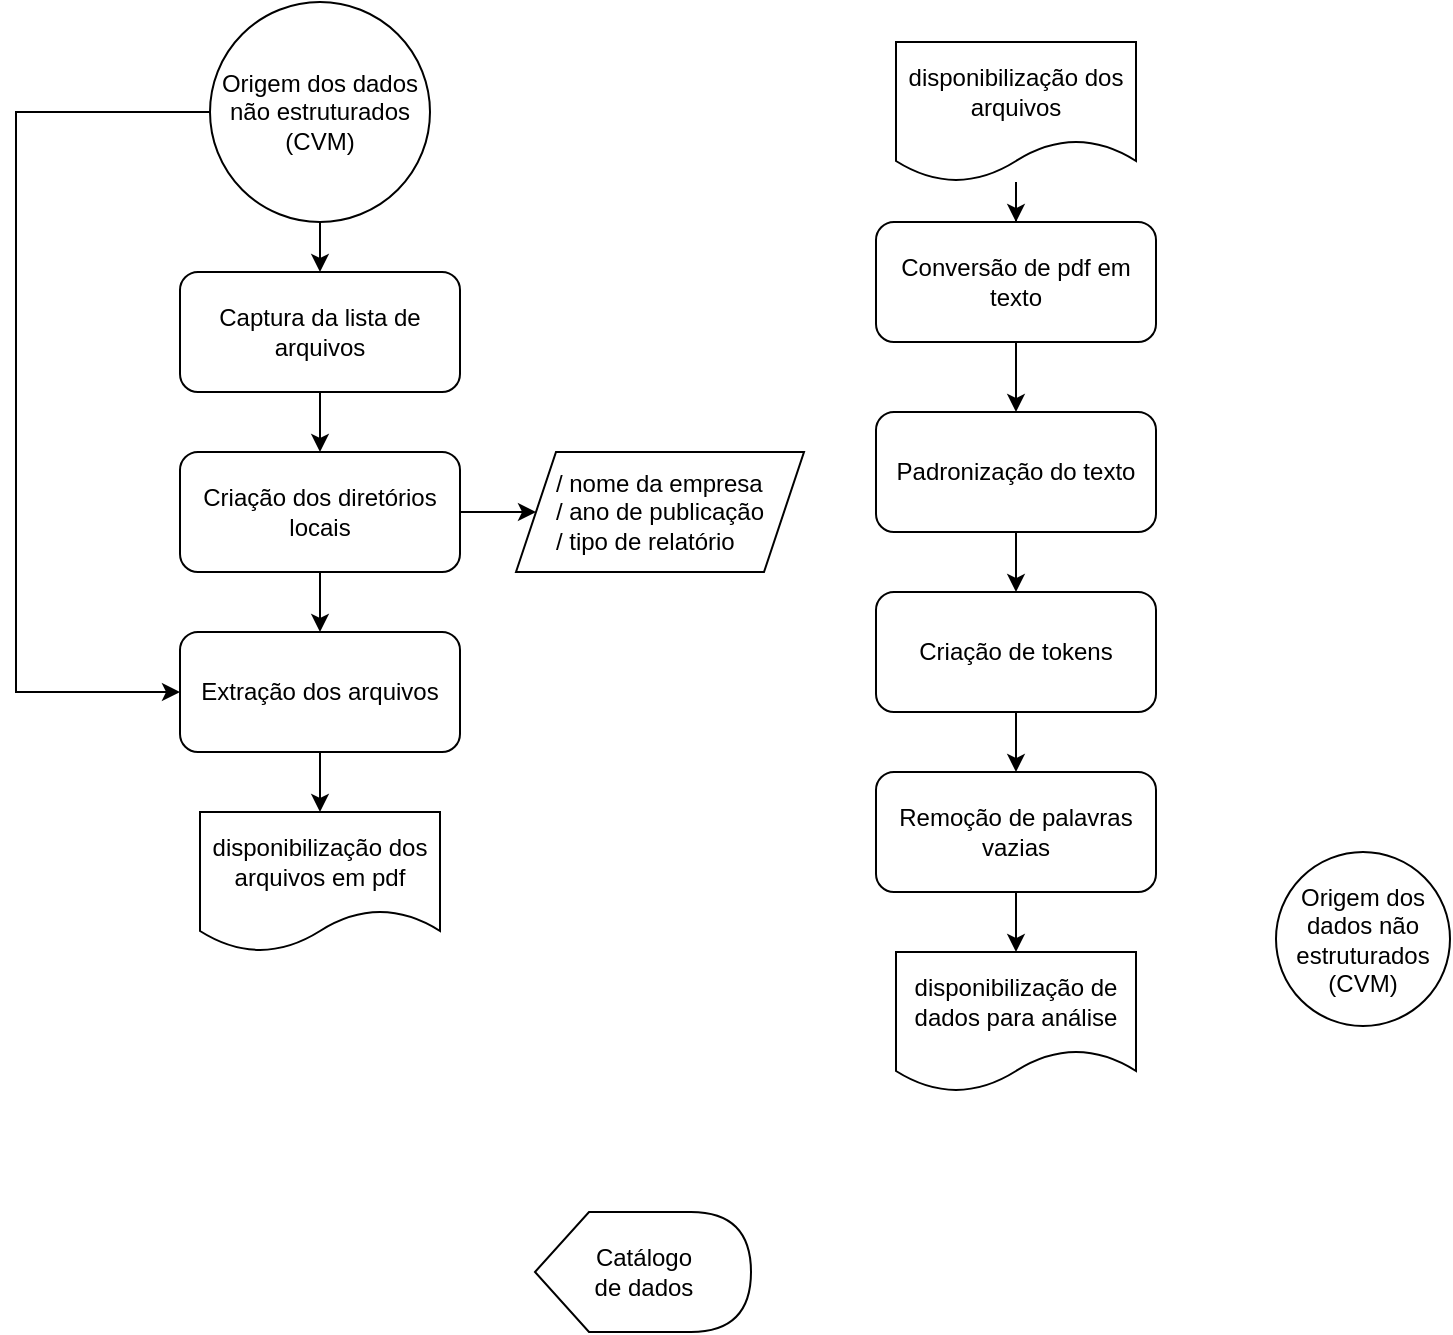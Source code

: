 <mxfile version="21.1.2" type="device" pages="3">
  <diagram id="C5RBs43oDa-KdzZeNtuy" name="Page-1">
    <mxGraphModel dx="2150" dy="1048" grid="1" gridSize="10" guides="1" tooltips="1" connect="1" arrows="1" fold="1" page="1" pageScale="1" pageWidth="827" pageHeight="1169" math="0" shadow="0">
      <root>
        <mxCell id="WIyWlLk6GJQsqaUBKTNV-0" />
        <mxCell id="WIyWlLk6GJQsqaUBKTNV-1" parent="WIyWlLk6GJQsqaUBKTNV-0" />
        <mxCell id="QHly_cku-kJ1tA4OTZKp-12" style="edgeStyle=orthogonalEdgeStyle;rounded=0;orthogonalLoop=1;jettySize=auto;html=1;entryX=0.5;entryY=0;entryDx=0;entryDy=0;" edge="1" parent="WIyWlLk6GJQsqaUBKTNV-1" source="QHly_cku-kJ1tA4OTZKp-0" target="QHly_cku-kJ1tA4OTZKp-1">
          <mxGeometry relative="1" as="geometry" />
        </mxCell>
        <mxCell id="QHly_cku-kJ1tA4OTZKp-15" style="edgeStyle=orthogonalEdgeStyle;rounded=0;orthogonalLoop=1;jettySize=auto;html=1;entryX=0;entryY=0.5;entryDx=0;entryDy=0;" edge="1" parent="WIyWlLk6GJQsqaUBKTNV-1" source="QHly_cku-kJ1tA4OTZKp-0" target="QHly_cku-kJ1tA4OTZKp-9">
          <mxGeometry relative="1" as="geometry">
            <Array as="points">
              <mxPoint x="30" y="100" />
              <mxPoint x="30" y="390" />
            </Array>
          </mxGeometry>
        </mxCell>
        <mxCell id="QHly_cku-kJ1tA4OTZKp-0" value="Origem dos dados não estruturados&lt;br&gt;(CVM)" style="ellipse;whiteSpace=wrap;html=1;aspect=fixed;" vertex="1" parent="WIyWlLk6GJQsqaUBKTNV-1">
          <mxGeometry x="127" y="45" width="110" height="110" as="geometry" />
        </mxCell>
        <mxCell id="QHly_cku-kJ1tA4OTZKp-6" style="edgeStyle=orthogonalEdgeStyle;rounded=0;orthogonalLoop=1;jettySize=auto;html=1;entryX=0.5;entryY=0;entryDx=0;entryDy=0;" edge="1" parent="WIyWlLk6GJQsqaUBKTNV-1" source="QHly_cku-kJ1tA4OTZKp-1" target="QHly_cku-kJ1tA4OTZKp-5">
          <mxGeometry relative="1" as="geometry" />
        </mxCell>
        <mxCell id="QHly_cku-kJ1tA4OTZKp-1" value="Captura da lista de arquivos" style="rounded=1;whiteSpace=wrap;html=1;" vertex="1" parent="WIyWlLk6GJQsqaUBKTNV-1">
          <mxGeometry x="112" y="180" width="140" height="60" as="geometry" />
        </mxCell>
        <mxCell id="QHly_cku-kJ1tA4OTZKp-13" value="" style="edgeStyle=orthogonalEdgeStyle;rounded=0;orthogonalLoop=1;jettySize=auto;html=1;" edge="1" parent="WIyWlLk6GJQsqaUBKTNV-1" source="QHly_cku-kJ1tA4OTZKp-5" target="QHly_cku-kJ1tA4OTZKp-7">
          <mxGeometry relative="1" as="geometry" />
        </mxCell>
        <mxCell id="QHly_cku-kJ1tA4OTZKp-14" value="" style="edgeStyle=orthogonalEdgeStyle;rounded=0;orthogonalLoop=1;jettySize=auto;html=1;" edge="1" parent="WIyWlLk6GJQsqaUBKTNV-1" source="QHly_cku-kJ1tA4OTZKp-5" target="QHly_cku-kJ1tA4OTZKp-9">
          <mxGeometry relative="1" as="geometry" />
        </mxCell>
        <mxCell id="QHly_cku-kJ1tA4OTZKp-5" value="Criação dos diretórios locais" style="rounded=1;whiteSpace=wrap;html=1;" vertex="1" parent="WIyWlLk6GJQsqaUBKTNV-1">
          <mxGeometry x="112" y="270" width="140" height="60" as="geometry" />
        </mxCell>
        <mxCell id="QHly_cku-kJ1tA4OTZKp-7" value="&lt;div style=&quot;text-align: left;&quot;&gt;&lt;span style=&quot;background-color: initial;&quot;&gt;/ nome da empresa&lt;/span&gt;&lt;/div&gt;&lt;div style=&quot;text-align: left;&quot;&gt;&lt;span style=&quot;background-color: initial;&quot;&gt;/ ano de publicação&lt;/span&gt;&lt;/div&gt;&lt;div style=&quot;text-align: left;&quot;&gt;&lt;span style=&quot;background-color: initial;&quot;&gt;/ tipo de relatório&lt;/span&gt;&lt;/div&gt;" style="shape=parallelogram;perimeter=parallelogramPerimeter;whiteSpace=wrap;html=1;fixedSize=1;" vertex="1" parent="WIyWlLk6GJQsqaUBKTNV-1">
          <mxGeometry x="280" y="270" width="144" height="60" as="geometry" />
        </mxCell>
        <mxCell id="QHly_cku-kJ1tA4OTZKp-19" style="edgeStyle=orthogonalEdgeStyle;rounded=0;orthogonalLoop=1;jettySize=auto;html=1;entryX=0.5;entryY=0;entryDx=0;entryDy=0;" edge="1" parent="WIyWlLk6GJQsqaUBKTNV-1" source="QHly_cku-kJ1tA4OTZKp-9" target="QHly_cku-kJ1tA4OTZKp-16">
          <mxGeometry relative="1" as="geometry">
            <mxPoint x="182" y="440" as="targetPoint" />
          </mxGeometry>
        </mxCell>
        <mxCell id="QHly_cku-kJ1tA4OTZKp-9" value="Extração dos arquivos" style="rounded=1;whiteSpace=wrap;html=1;" vertex="1" parent="WIyWlLk6GJQsqaUBKTNV-1">
          <mxGeometry x="112" y="360" width="140" height="60" as="geometry" />
        </mxCell>
        <mxCell id="QHly_cku-kJ1tA4OTZKp-16" value="disponibilização dos arquivos em pdf" style="shape=document;whiteSpace=wrap;html=1;boundedLbl=1;" vertex="1" parent="WIyWlLk6GJQsqaUBKTNV-1">
          <mxGeometry x="122" y="450" width="120" height="70" as="geometry" />
        </mxCell>
        <mxCell id="QHly_cku-kJ1tA4OTZKp-22" style="edgeStyle=orthogonalEdgeStyle;rounded=0;orthogonalLoop=1;jettySize=auto;html=1;" edge="1" parent="WIyWlLk6GJQsqaUBKTNV-1" source="QHly_cku-kJ1tA4OTZKp-20" target="QHly_cku-kJ1tA4OTZKp-21">
          <mxGeometry relative="1" as="geometry" />
        </mxCell>
        <mxCell id="QHly_cku-kJ1tA4OTZKp-20" value="disponibilização dos arquivos" style="shape=document;whiteSpace=wrap;html=1;boundedLbl=1;" vertex="1" parent="WIyWlLk6GJQsqaUBKTNV-1">
          <mxGeometry x="470" y="65" width="120" height="70" as="geometry" />
        </mxCell>
        <mxCell id="QHly_cku-kJ1tA4OTZKp-24" style="edgeStyle=orthogonalEdgeStyle;rounded=0;orthogonalLoop=1;jettySize=auto;html=1;entryX=0.5;entryY=0;entryDx=0;entryDy=0;" edge="1" parent="WIyWlLk6GJQsqaUBKTNV-1" source="QHly_cku-kJ1tA4OTZKp-21" target="QHly_cku-kJ1tA4OTZKp-23">
          <mxGeometry relative="1" as="geometry" />
        </mxCell>
        <mxCell id="QHly_cku-kJ1tA4OTZKp-21" value="Conversão de pdf em texto" style="rounded=1;whiteSpace=wrap;html=1;" vertex="1" parent="WIyWlLk6GJQsqaUBKTNV-1">
          <mxGeometry x="460" y="155" width="140" height="60" as="geometry" />
        </mxCell>
        <mxCell id="QHly_cku-kJ1tA4OTZKp-26" value="" style="edgeStyle=orthogonalEdgeStyle;rounded=0;orthogonalLoop=1;jettySize=auto;html=1;" edge="1" parent="WIyWlLk6GJQsqaUBKTNV-1" source="QHly_cku-kJ1tA4OTZKp-23" target="QHly_cku-kJ1tA4OTZKp-25">
          <mxGeometry relative="1" as="geometry" />
        </mxCell>
        <mxCell id="QHly_cku-kJ1tA4OTZKp-23" value="Padronização do texto" style="rounded=1;whiteSpace=wrap;html=1;" vertex="1" parent="WIyWlLk6GJQsqaUBKTNV-1">
          <mxGeometry x="460" y="250" width="140" height="60" as="geometry" />
        </mxCell>
        <mxCell id="QHly_cku-kJ1tA4OTZKp-28" value="" style="edgeStyle=orthogonalEdgeStyle;rounded=0;orthogonalLoop=1;jettySize=auto;html=1;" edge="1" parent="WIyWlLk6GJQsqaUBKTNV-1" source="QHly_cku-kJ1tA4OTZKp-25" target="QHly_cku-kJ1tA4OTZKp-27">
          <mxGeometry relative="1" as="geometry" />
        </mxCell>
        <mxCell id="QHly_cku-kJ1tA4OTZKp-25" value="Criação de tokens" style="rounded=1;whiteSpace=wrap;html=1;" vertex="1" parent="WIyWlLk6GJQsqaUBKTNV-1">
          <mxGeometry x="460" y="340" width="140" height="60" as="geometry" />
        </mxCell>
        <mxCell id="QHly_cku-kJ1tA4OTZKp-31" value="" style="edgeStyle=orthogonalEdgeStyle;rounded=0;orthogonalLoop=1;jettySize=auto;html=1;" edge="1" parent="WIyWlLk6GJQsqaUBKTNV-1" source="QHly_cku-kJ1tA4OTZKp-27" target="QHly_cku-kJ1tA4OTZKp-30">
          <mxGeometry relative="1" as="geometry" />
        </mxCell>
        <mxCell id="QHly_cku-kJ1tA4OTZKp-27" value="Remoção de palavras vazias" style="rounded=1;whiteSpace=wrap;html=1;" vertex="1" parent="WIyWlLk6GJQsqaUBKTNV-1">
          <mxGeometry x="460" y="430" width="140" height="60" as="geometry" />
        </mxCell>
        <mxCell id="QHly_cku-kJ1tA4OTZKp-30" value="disponibilização de dados para análise" style="shape=document;whiteSpace=wrap;html=1;boundedLbl=1;" vertex="1" parent="WIyWlLk6GJQsqaUBKTNV-1">
          <mxGeometry x="470" y="520" width="120" height="70" as="geometry" />
        </mxCell>
        <mxCell id="QHly_cku-kJ1tA4OTZKp-32" value="Origem dos dados não estruturados&lt;br&gt;(CVM)" style="ellipse;whiteSpace=wrap;html=1;aspect=fixed;" vertex="1" parent="WIyWlLk6GJQsqaUBKTNV-1">
          <mxGeometry x="660" y="470" width="87" height="87" as="geometry" />
        </mxCell>
        <mxCell id="QHly_cku-kJ1tA4OTZKp-34" value="Catálogo &lt;br&gt;de dados" style="shape=display;whiteSpace=wrap;html=1;" vertex="1" parent="WIyWlLk6GJQsqaUBKTNV-1">
          <mxGeometry x="289.5" y="650" width="108" height="60" as="geometry" />
        </mxCell>
      </root>
    </mxGraphModel>
  </diagram>
  <diagram name="Cópia do Page-1" id="XrjggF-RaWQzTPlZgBDG">
    <mxGraphModel dx="890" dy="434" grid="0" gridSize="10" guides="1" tooltips="1" connect="1" arrows="1" fold="1" page="1" pageScale="1" pageWidth="827" pageHeight="1169" math="0" shadow="0">
      <root>
        <mxCell id="VYoXQraCpIEWYcWsQvlM-0" />
        <mxCell id="VYoXQraCpIEWYcWsQvlM-1" parent="VYoXQraCpIEWYcWsQvlM-0" />
        <mxCell id="kvxQs68_xYoqVXhKDrW5-0" value="" style="edgeStyle=orthogonalEdgeStyle;rounded=0;orthogonalLoop=1;jettySize=auto;html=1;" edge="1" parent="VYoXQraCpIEWYcWsQvlM-1" source="VYoXQraCpIEWYcWsQvlM-4" target="VYoXQraCpIEWYcWsQvlM-6">
          <mxGeometry relative="1" as="geometry" />
        </mxCell>
        <mxCell id="VYoXQraCpIEWYcWsQvlM-4" value="Origem dos relatórios financeiros&lt;br&gt;(CVM)" style="ellipse;whiteSpace=wrap;html=1;aspect=fixed;" vertex="1" parent="VYoXQraCpIEWYcWsQvlM-1">
          <mxGeometry x="50" y="45" width="110" height="110" as="geometry" />
        </mxCell>
        <mxCell id="kvxQs68_xYoqVXhKDrW5-1" value="" style="edgeStyle=orthogonalEdgeStyle;rounded=0;orthogonalLoop=1;jettySize=auto;html=1;" edge="1" parent="VYoXQraCpIEWYcWsQvlM-1" source="VYoXQraCpIEWYcWsQvlM-6" target="VYoXQraCpIEWYcWsQvlM-9">
          <mxGeometry relative="1" as="geometry" />
        </mxCell>
        <mxCell id="VYoXQraCpIEWYcWsQvlM-6" value="Captura da lista de relatórios" style="rounded=1;whiteSpace=wrap;html=1;" vertex="1" parent="VYoXQraCpIEWYcWsQvlM-1">
          <mxGeometry x="210" y="70" width="140" height="60" as="geometry" />
        </mxCell>
        <mxCell id="VYoXQraCpIEWYcWsQvlM-7" value="" style="edgeStyle=orthogonalEdgeStyle;rounded=0;orthogonalLoop=1;jettySize=auto;html=1;" edge="1" parent="VYoXQraCpIEWYcWsQvlM-1" source="VYoXQraCpIEWYcWsQvlM-9" target="VYoXQraCpIEWYcWsQvlM-10">
          <mxGeometry relative="1" as="geometry" />
        </mxCell>
        <mxCell id="kvxQs68_xYoqVXhKDrW5-2" value="" style="edgeStyle=orthogonalEdgeStyle;rounded=0;orthogonalLoop=1;jettySize=auto;html=1;" edge="1" parent="VYoXQraCpIEWYcWsQvlM-1" source="VYoXQraCpIEWYcWsQvlM-9" target="VYoXQraCpIEWYcWsQvlM-12">
          <mxGeometry relative="1" as="geometry" />
        </mxCell>
        <mxCell id="VYoXQraCpIEWYcWsQvlM-9" value="Criação dos diretórios locais" style="rounded=1;whiteSpace=wrap;html=1;" vertex="1" parent="VYoXQraCpIEWYcWsQvlM-1">
          <mxGeometry x="397.5" y="70" width="140" height="60" as="geometry" />
        </mxCell>
        <mxCell id="VYoXQraCpIEWYcWsQvlM-10" value="&lt;div style=&quot;text-align: left;&quot;&gt;&lt;span style=&quot;background-color: initial;&quot;&gt;/ nome da empresa&lt;/span&gt;&lt;/div&gt;&lt;div style=&quot;text-align: left;&quot;&gt;&lt;span style=&quot;background-color: initial;&quot;&gt;/ ano de publicação&lt;/span&gt;&lt;/div&gt;&lt;div style=&quot;text-align: left;&quot;&gt;&lt;span style=&quot;background-color: initial;&quot;&gt;/ tipo de relatório&lt;/span&gt;&lt;/div&gt;" style="shape=parallelogram;perimeter=parallelogramPerimeter;whiteSpace=wrap;html=1;fixedSize=1;" vertex="1" parent="VYoXQraCpIEWYcWsQvlM-1">
          <mxGeometry x="395.5" y="180" width="144" height="60" as="geometry" />
        </mxCell>
        <mxCell id="VYoXQraCpIEWYcWsQvlM-11" style="edgeStyle=orthogonalEdgeStyle;rounded=0;orthogonalLoop=1;jettySize=auto;html=1;entryX=0.5;entryY=0;entryDx=0;entryDy=0;" edge="1" parent="VYoXQraCpIEWYcWsQvlM-1" source="VYoXQraCpIEWYcWsQvlM-12" target="VYoXQraCpIEWYcWsQvlM-13">
          <mxGeometry relative="1" as="geometry">
            <mxPoint x="182" y="440" as="targetPoint" />
          </mxGeometry>
        </mxCell>
        <mxCell id="VYoXQraCpIEWYcWsQvlM-12" value="Extração dos relatórios" style="rounded=1;whiteSpace=wrap;html=1;" vertex="1" parent="VYoXQraCpIEWYcWsQvlM-1">
          <mxGeometry x="570" y="70" width="140" height="60" as="geometry" />
        </mxCell>
        <mxCell id="VYoXQraCpIEWYcWsQvlM-13" value="disponibilização dos relatórios em pdf" style="shape=document;whiteSpace=wrap;html=1;boundedLbl=1;" vertex="1" parent="VYoXQraCpIEWYcWsQvlM-1">
          <mxGeometry x="580" y="190" width="120" height="70" as="geometry" />
        </mxCell>
        <mxCell id="VYoXQraCpIEWYcWsQvlM-14" style="edgeStyle=orthogonalEdgeStyle;rounded=0;orthogonalLoop=1;jettySize=auto;html=1;" edge="1" parent="VYoXQraCpIEWYcWsQvlM-1" source="VYoXQraCpIEWYcWsQvlM-15" target="VYoXQraCpIEWYcWsQvlM-17">
          <mxGeometry relative="1" as="geometry" />
        </mxCell>
        <mxCell id="VYoXQraCpIEWYcWsQvlM-15" value="disponibilização dos arquivos" style="shape=document;whiteSpace=wrap;html=1;boundedLbl=1;" vertex="1" parent="VYoXQraCpIEWYcWsQvlM-1">
          <mxGeometry x="148" y="496" width="120" height="70" as="geometry" />
        </mxCell>
        <mxCell id="kvxQs68_xYoqVXhKDrW5-3" value="" style="edgeStyle=orthogonalEdgeStyle;rounded=0;orthogonalLoop=1;jettySize=auto;html=1;" edge="1" parent="VYoXQraCpIEWYcWsQvlM-1" source="VYoXQraCpIEWYcWsQvlM-17" target="VYoXQraCpIEWYcWsQvlM-19">
          <mxGeometry relative="1" as="geometry" />
        </mxCell>
        <mxCell id="VYoXQraCpIEWYcWsQvlM-17" value="Conversão de pdf em texto" style="rounded=1;whiteSpace=wrap;html=1;" vertex="1" parent="VYoXQraCpIEWYcWsQvlM-1">
          <mxGeometry x="138" y="387" width="140" height="65" as="geometry" />
        </mxCell>
        <mxCell id="VYoXQraCpIEWYcWsQvlM-18" value="" style="edgeStyle=orthogonalEdgeStyle;rounded=0;orthogonalLoop=1;jettySize=auto;html=1;" edge="1" parent="VYoXQraCpIEWYcWsQvlM-1" source="VYoXQraCpIEWYcWsQvlM-19" target="VYoXQraCpIEWYcWsQvlM-21">
          <mxGeometry relative="1" as="geometry" />
        </mxCell>
        <mxCell id="VYoXQraCpIEWYcWsQvlM-19" value="Padronização do texto" style="rounded=1;whiteSpace=wrap;html=1;" vertex="1" parent="VYoXQraCpIEWYcWsQvlM-1">
          <mxGeometry x="319" y="389" width="140" height="62" as="geometry" />
        </mxCell>
        <mxCell id="kvxQs68_xYoqVXhKDrW5-4" value="" style="edgeStyle=orthogonalEdgeStyle;rounded=0;orthogonalLoop=1;jettySize=auto;html=1;" edge="1" parent="VYoXQraCpIEWYcWsQvlM-1" source="VYoXQraCpIEWYcWsQvlM-21" target="VYoXQraCpIEWYcWsQvlM-23">
          <mxGeometry relative="1" as="geometry" />
        </mxCell>
        <mxCell id="VYoXQraCpIEWYcWsQvlM-21" value="Criação de tokens" style="rounded=1;whiteSpace=wrap;html=1;" vertex="1" parent="VYoXQraCpIEWYcWsQvlM-1">
          <mxGeometry x="492" y="390" width="140" height="60" as="geometry" />
        </mxCell>
        <mxCell id="kvxQs68_xYoqVXhKDrW5-5" value="" style="edgeStyle=orthogonalEdgeStyle;rounded=0;orthogonalLoop=1;jettySize=auto;html=1;" edge="1" parent="VYoXQraCpIEWYcWsQvlM-1" source="VYoXQraCpIEWYcWsQvlM-23" target="VYoXQraCpIEWYcWsQvlM-24">
          <mxGeometry relative="1" as="geometry" />
        </mxCell>
        <mxCell id="VYoXQraCpIEWYcWsQvlM-23" value="Remoção de palavras vazias" style="rounded=1;whiteSpace=wrap;html=1;" vertex="1" parent="VYoXQraCpIEWYcWsQvlM-1">
          <mxGeometry x="670" y="390" width="140" height="60" as="geometry" />
        </mxCell>
        <mxCell id="VYoXQraCpIEWYcWsQvlM-24" value="disponibilização de dados para análise" style="shape=document;whiteSpace=wrap;html=1;boundedLbl=1;" vertex="1" parent="VYoXQraCpIEWYcWsQvlM-1">
          <mxGeometry x="680" y="506" width="120" height="70" as="geometry" />
        </mxCell>
        <mxCell id="VYoXQraCpIEWYcWsQvlM-26" value="Catálogo &lt;br&gt;de dados" style="shape=display;whiteSpace=wrap;html=1;" vertex="1" parent="VYoXQraCpIEWYcWsQvlM-1">
          <mxGeometry x="289" y="952" width="108" height="60" as="geometry" />
        </mxCell>
        <mxCell id="kvxQs68_xYoqVXhKDrW5-10" style="edgeStyle=orthogonalEdgeStyle;rounded=0;orthogonalLoop=1;jettySize=auto;html=1;" edge="1" parent="VYoXQraCpIEWYcWsQvlM-1" source="kvxQs68_xYoqVXhKDrW5-7">
          <mxGeometry relative="1" as="geometry">
            <mxPoint x="320.118" y="841.412" as="targetPoint" />
          </mxGeometry>
        </mxCell>
        <mxCell id="kvxQs68_xYoqVXhKDrW5-7" value="disponibilização dos arquivos" style="shape=document;whiteSpace=wrap;html=1;boundedLbl=1;" vertex="1" parent="VYoXQraCpIEWYcWsQvlM-1">
          <mxGeometry x="163" y="742" width="120" height="70" as="geometry" />
        </mxCell>
        <mxCell id="kvxQs68_xYoqVXhKDrW5-11" style="edgeStyle=orthogonalEdgeStyle;rounded=0;orthogonalLoop=1;jettySize=auto;html=1;" edge="1" parent="VYoXQraCpIEWYcWsQvlM-1">
          <mxGeometry relative="1" as="geometry">
            <mxPoint x="361" y="842" as="targetPoint" />
            <mxPoint x="397.5" y="775" as="sourcePoint" />
          </mxGeometry>
        </mxCell>
        <mxCell id="kvxQs68_xYoqVXhKDrW5-8" value="disponibilização de dados para análise" style="shape=document;whiteSpace=wrap;html=1;boundedLbl=1;" vertex="1" parent="VYoXQraCpIEWYcWsQvlM-1">
          <mxGeometry x="397.5" y="743" width="120" height="70" as="geometry" />
        </mxCell>
        <mxCell id="kvxQs68_xYoqVXhKDrW5-13" value="" style="edgeStyle=orthogonalEdgeStyle;rounded=0;orthogonalLoop=1;jettySize=auto;html=1;" edge="1" parent="VYoXQraCpIEWYcWsQvlM-1" source="kvxQs68_xYoqVXhKDrW5-9" target="VYoXQraCpIEWYcWsQvlM-26">
          <mxGeometry relative="1" as="geometry" />
        </mxCell>
        <mxCell id="kvxQs68_xYoqVXhKDrW5-9" value="Catalogação dos arquivos e dados" style="rounded=1;whiteSpace=wrap;html=1;" vertex="1" parent="VYoXQraCpIEWYcWsQvlM-1">
          <mxGeometry x="273" y="843" width="140" height="62" as="geometry" />
        </mxCell>
      </root>
    </mxGraphModel>
  </diagram>
  <diagram id="jv9fjiyloSt1m6qKhNs6" name="Página-2">
    <mxGraphModel dx="1000" dy="599" grid="0" gridSize="10" guides="1" tooltips="1" connect="1" arrows="1" fold="1" page="1" pageScale="1" pageWidth="827" pageHeight="1169" math="0" shadow="0">
      <root>
        <mxCell id="0" />
        <mxCell id="1" parent="0" />
        <mxCell id="ZCzI_yh4BXFCKGwBEh-x-1" value="Portal de dados abertos&amp;nbsp;&lt;br&gt;CVM" style="verticalAlign=top;align=left;spacingTop=8;spacingLeft=2;spacingRight=12;shape=cube;size=10;direction=south;fontStyle=4;html=1;whiteSpace=wrap;" vertex="1" parent="1">
          <mxGeometry x="67" y="123" width="310" height="190" as="geometry" />
        </mxCell>
        <mxCell id="ZCzI_yh4BXFCKGwBEh-x-2" value="&amp;nbsp;/conjunto de dados&lt;br&gt;&amp;nbsp; &amp;nbsp;/Companhias&lt;br&gt;&amp;nbsp; &amp;nbsp; &amp;nbsp; /Documentos periodicos(IPE)&lt;br&gt;&lt;span style=&quot;white-space: pre;&quot;&gt;	&lt;/span&gt;&amp;nbsp;/Ata&lt;br&gt;&lt;span style=&quot;white-space: pre;&quot;&gt;	&lt;/span&gt;&amp;nbsp;/Relatorios dados economico financeiro&lt;br&gt;&amp;nbsp; &amp;nbsp; &amp;nbsp; /Formulario de referencia(FRE)" style="html=1;whiteSpace=wrap;align=left;" vertex="1" parent="1">
          <mxGeometry x="97" y="183" width="250" height="110" as="geometry" />
        </mxCell>
        <mxCell id="ZCzI_yh4BXFCKGwBEh-x-3" value="Notebook" style="verticalAlign=top;align=left;spacingTop=8;spacingLeft=2;spacingRight=12;shape=cube;size=10;direction=south;fontStyle=4;html=1;whiteSpace=wrap;" vertex="1" parent="1">
          <mxGeometry x="37" y="433" width="460" height="290" as="geometry" />
        </mxCell>
        <mxCell id="ZCzI_yh4BXFCKGwBEh-x-11" style="edgeStyle=orthogonalEdgeStyle;rounded=0;orthogonalLoop=1;jettySize=auto;html=1;" edge="1" parent="1" source="ZCzI_yh4BXFCKGwBEh-x-10" target="ZCzI_yh4BXFCKGwBEh-x-2">
          <mxGeometry relative="1" as="geometry" />
        </mxCell>
        <mxCell id="ZCzI_yh4BXFCKGwBEh-x-15" style="edgeStyle=orthogonalEdgeStyle;rounded=0;orthogonalLoop=1;jettySize=auto;html=1;" edge="1" parent="1" source="ZCzI_yh4BXFCKGwBEh-x-10" target="ZCzI_yh4BXFCKGwBEh-x-12">
          <mxGeometry relative="1" as="geometry" />
        </mxCell>
        <mxCell id="ZCzI_yh4BXFCKGwBEh-x-10" value="download_doc&lt;br&gt;.py" style="shape=module;align=center;spacingLeft=20;align=center;verticalAlign=top;whiteSpace=wrap;html=1;fillColor=#FFFFCC;" vertex="1" parent="1">
          <mxGeometry x="162" y="503" width="120" height="50" as="geometry" />
        </mxCell>
        <mxCell id="ZCzI_yh4BXFCKGwBEh-x-16" style="edgeStyle=orthogonalEdgeStyle;rounded=0;orthogonalLoop=1;jettySize=auto;html=1;entryX=1;entryY=0.5;entryDx=0;entryDy=0;" edge="1" parent="1" source="ZCzI_yh4BXFCKGwBEh-x-12" target="ZCzI_yh4BXFCKGwBEh-x-10">
          <mxGeometry relative="1" as="geometry" />
        </mxCell>
        <mxCell id="ZCzI_yh4BXFCKGwBEh-x-12" value="Lista de documentos&lt;br&gt;.csv" style="html=1;whiteSpace=wrap;fillColor=#CCFFFF;" vertex="1" parent="1">
          <mxGeometry x="357" y="508" width="120" height="40" as="geometry" />
        </mxCell>
        <mxCell id="ZCzI_yh4BXFCKGwBEh-x-18" value="filesystem&lt;br&gt;/empresa/ano/" style="verticalAlign=top;align=left;spacingTop=8;spacingLeft=2;spacingRight=12;shape=cube;size=10;direction=south;fontStyle=4;html=1;whiteSpace=wrap;" vertex="1" parent="1">
          <mxGeometry x="296" y="583" width="190" height="140" as="geometry" />
        </mxCell>
        <mxCell id="ZCzI_yh4BXFCKGwBEh-x-17" value="documento&lt;br&gt;.pdf" style="html=1;whiteSpace=wrap;fillColor=#CCFFFF;" vertex="1" parent="1">
          <mxGeometry x="341" y="643" width="120" height="40" as="geometry" />
        </mxCell>
        <mxCell id="ZCzI_yh4BXFCKGwBEh-x-19" style="edgeStyle=orthogonalEdgeStyle;rounded=0;orthogonalLoop=1;jettySize=auto;html=1;entryX=0;entryY=0.5;entryDx=0;entryDy=0;" edge="1" parent="1" source="ZCzI_yh4BXFCKGwBEh-x-10" target="ZCzI_yh4BXFCKGwBEh-x-17">
          <mxGeometry relative="1" as="geometry">
            <Array as="points">
              <mxPoint x="237" y="663" />
            </Array>
          </mxGeometry>
        </mxCell>
        <mxCell id="ZCzI_yh4BXFCKGwBEh-x-20" value="1" style="ellipse;whiteSpace=wrap;html=1;aspect=fixed;" vertex="1" parent="1">
          <mxGeometry x="237" y="360" width="24" height="24" as="geometry" />
        </mxCell>
        <mxCell id="ZCzI_yh4BXFCKGwBEh-x-21" value="2" style="ellipse;whiteSpace=wrap;html=1;aspect=fixed;" vertex="1" parent="1">
          <mxGeometry x="308" y="490" width="24" height="24" as="geometry" />
        </mxCell>
        <mxCell id="ZCzI_yh4BXFCKGwBEh-x-22" value="3" style="ellipse;whiteSpace=wrap;html=1;aspect=fixed;" vertex="1" parent="1">
          <mxGeometry x="255" y="627" width="24" height="24" as="geometry" />
        </mxCell>
        <mxCell id="ZCzI_yh4BXFCKGwBEh-x-26" value="&lt;font style=&quot;font-size: 16px;&quot;&gt;Conecta ao portal de dados cvm&lt;br&gt;&lt;/font&gt;" style="text;html=1;align=left;verticalAlign=middle;resizable=0;points=[];autosize=1;strokeColor=none;fillColor=none;" vertex="1" parent="1">
          <mxGeometry x="494" y="175" width="248" height="31" as="geometry" />
        </mxCell>
        <mxCell id="ZCzI_yh4BXFCKGwBEh-x-27" value="&lt;span style=&quot;font-size: 16px;&quot;&gt;Baixa .csv contendo a&lt;br&gt;relação de links e documentos&lt;/span&gt;" style="text;html=1;align=left;verticalAlign=middle;resizable=0;points=[];autosize=1;strokeColor=none;fillColor=none;" vertex="1" parent="1">
          <mxGeometry x="494" y="226" width="234" height="50" as="geometry" />
        </mxCell>
        <mxCell id="ZCzI_yh4BXFCKGwBEh-x-29" value="&lt;font style=&quot;font-size: 16px;&quot;&gt;Baixa o arquivo a &lt;br&gt;partir do seu respectivo link&lt;br&gt;&lt;/font&gt;" style="text;html=1;align=left;verticalAlign=middle;resizable=0;points=[];autosize=1;strokeColor=none;fillColor=none;" vertex="1" parent="1">
          <mxGeometry x="494" y="290" width="213" height="50" as="geometry" />
        </mxCell>
        <mxCell id="ZCzI_yh4BXFCKGwBEh-x-30" value="1" style="ellipse;whiteSpace=wrap;html=1;aspect=fixed;" vertex="1" parent="1">
          <mxGeometry x="453" y="182" width="24" height="24" as="geometry" />
        </mxCell>
        <mxCell id="ZCzI_yh4BXFCKGwBEh-x-31" value="2" style="ellipse;whiteSpace=wrap;html=1;aspect=fixed;" vertex="1" parent="1">
          <mxGeometry x="453" y="239" width="24" height="24" as="geometry" />
        </mxCell>
        <mxCell id="ZCzI_yh4BXFCKGwBEh-x-32" value="3" style="ellipse;whiteSpace=wrap;html=1;aspect=fixed;" vertex="1" parent="1">
          <mxGeometry x="453" y="303" width="24" height="24" as="geometry" />
        </mxCell>
      </root>
    </mxGraphModel>
  </diagram>
</mxfile>
